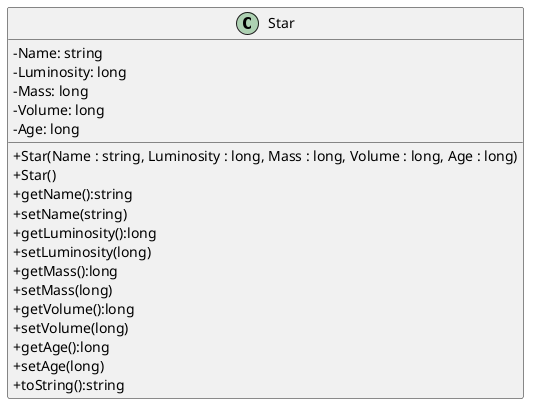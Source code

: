 @startuml
skinparam classAttributeIconSize 0
class Star {
 -Name: string
 -Luminosity: long
 -Mass: long
 -Volume: long
 -Age: long
 +Star(Name : string, Luminosity : long, Mass : long, Volume : long, Age : long)
 +Star()
 +getName():string
 +setName(string)
 +getLuminosity():long
 +setLuminosity(long)
 +getMass():long
 +setMass(long)
 +getVolume():long
 +setVolume(long)
 +getAge():long
 +setAge(long)
 +toString():string
}


@enduml